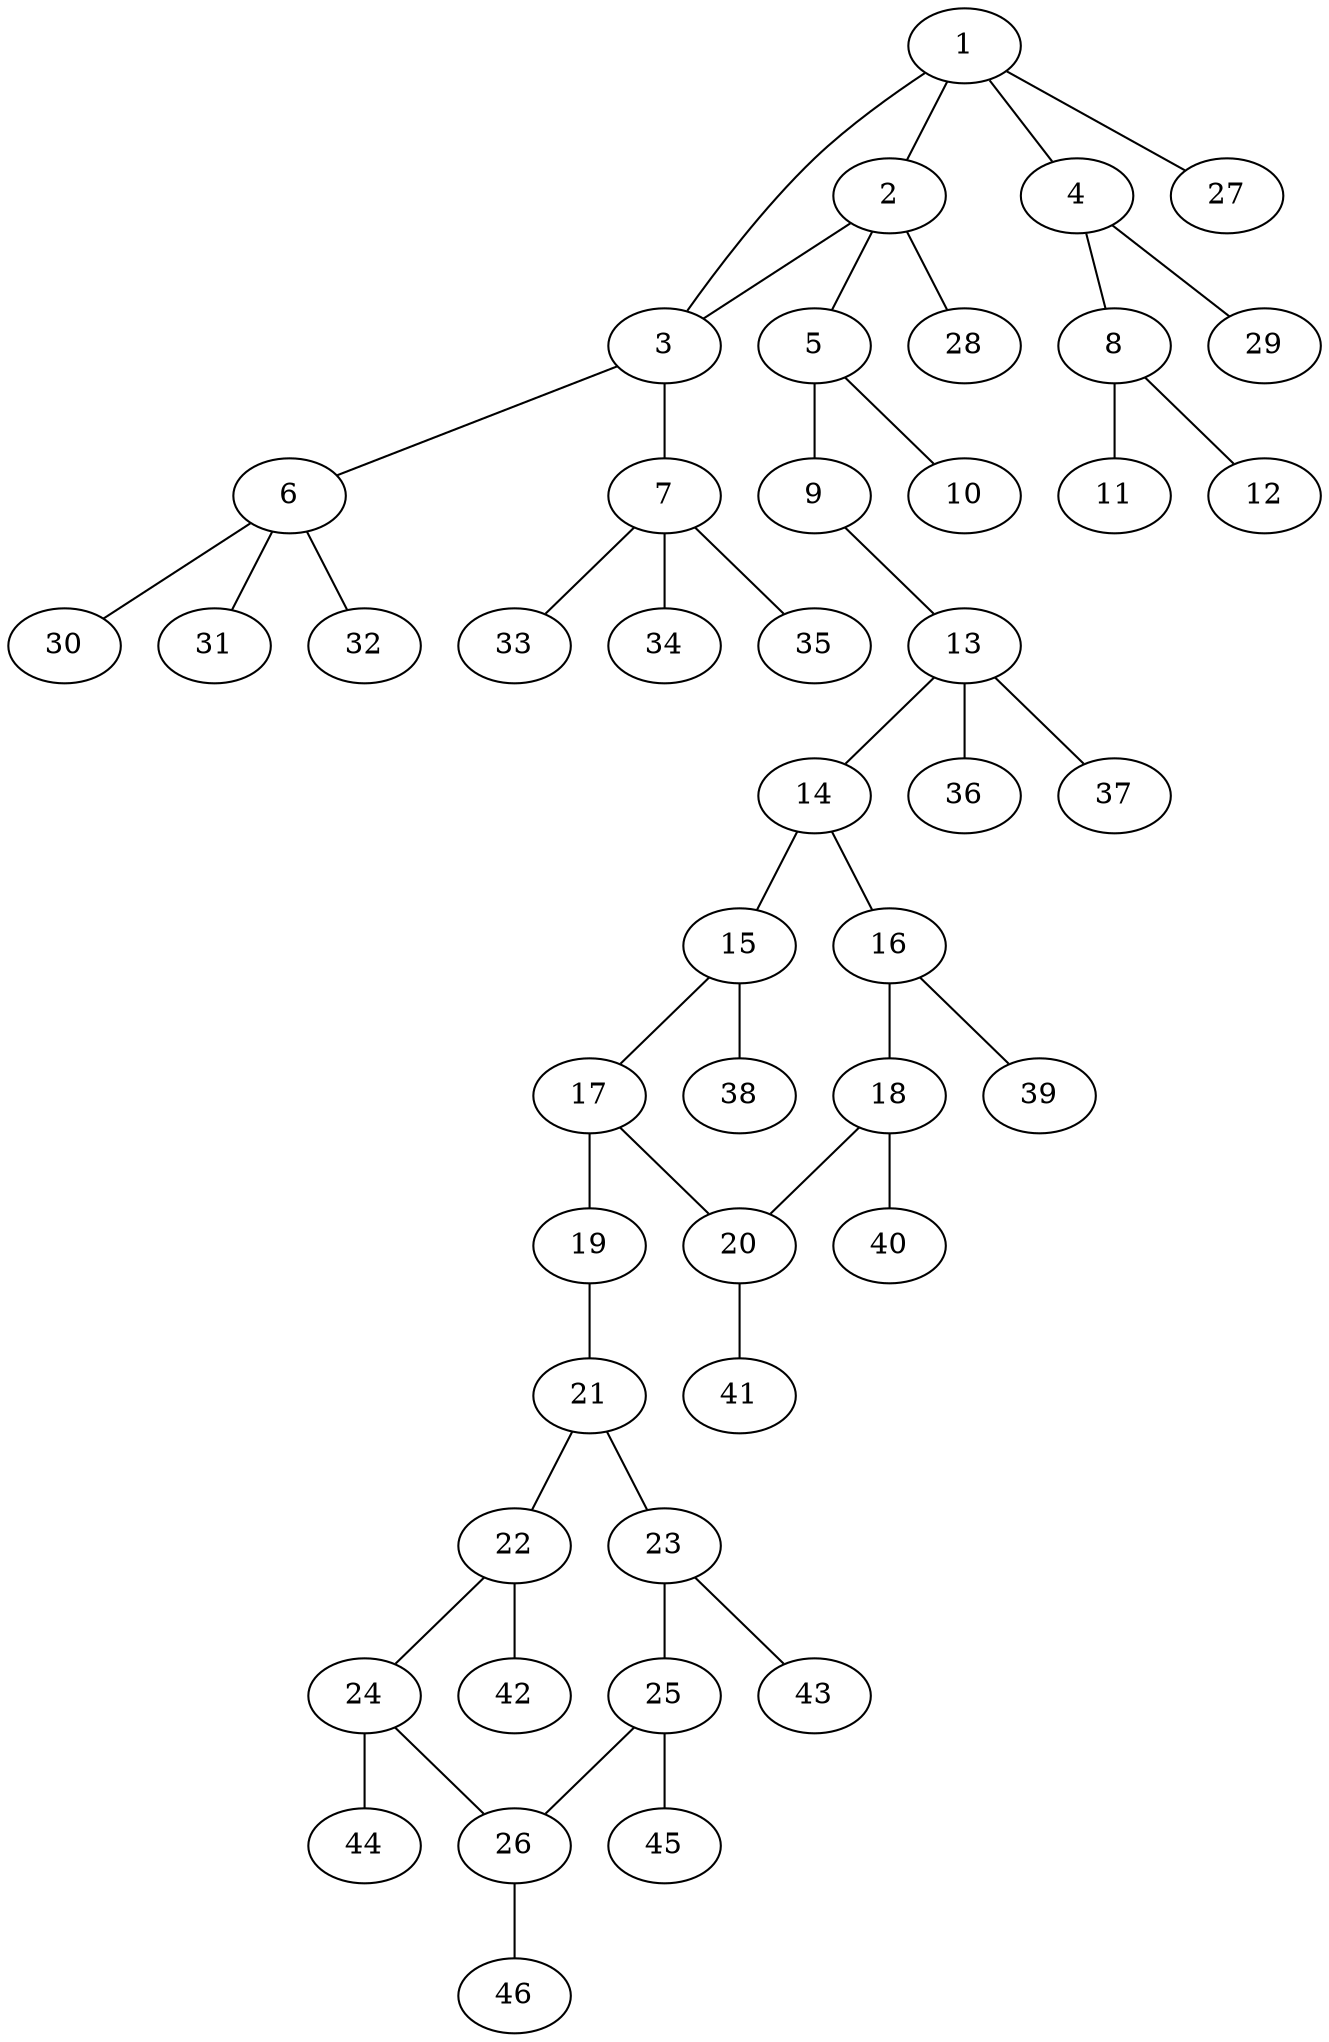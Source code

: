 graph molecule_3258 {
	1	 [chem=C];
	2	 [chem=C];
	1 -- 2	 [valence=1];
	3	 [chem=C];
	1 -- 3	 [valence=1];
	4	 [chem=C];
	1 -- 4	 [valence=1];
	27	 [chem=H];
	1 -- 27	 [valence=1];
	2 -- 3	 [valence=1];
	5	 [chem=C];
	2 -- 5	 [valence=1];
	28	 [chem=H];
	2 -- 28	 [valence=1];
	6	 [chem=C];
	3 -- 6	 [valence=1];
	7	 [chem=C];
	3 -- 7	 [valence=1];
	8	 [chem=C];
	4 -- 8	 [valence=2];
	29	 [chem=H];
	4 -- 29	 [valence=1];
	9	 [chem=O];
	5 -- 9	 [valence=1];
	10	 [chem=O];
	5 -- 10	 [valence=2];
	30	 [chem=H];
	6 -- 30	 [valence=1];
	31	 [chem=H];
	6 -- 31	 [valence=1];
	32	 [chem=H];
	6 -- 32	 [valence=1];
	33	 [chem=H];
	7 -- 33	 [valence=1];
	34	 [chem=H];
	7 -- 34	 [valence=1];
	35	 [chem=H];
	7 -- 35	 [valence=1];
	11	 [chem=Cl];
	8 -- 11	 [valence=1];
	12	 [chem=Cl];
	8 -- 12	 [valence=1];
	13	 [chem=C];
	9 -- 13	 [valence=1];
	14	 [chem=C];
	13 -- 14	 [valence=1];
	36	 [chem=H];
	13 -- 36	 [valence=1];
	37	 [chem=H];
	13 -- 37	 [valence=1];
	15	 [chem=C];
	14 -- 15	 [valence=2];
	16	 [chem=C];
	14 -- 16	 [valence=1];
	17	 [chem=C];
	15 -- 17	 [valence=1];
	38	 [chem=H];
	15 -- 38	 [valence=1];
	18	 [chem=C];
	16 -- 18	 [valence=2];
	39	 [chem=H];
	16 -- 39	 [valence=1];
	19	 [chem=O];
	17 -- 19	 [valence=1];
	20	 [chem=C];
	17 -- 20	 [valence=2];
	18 -- 20	 [valence=1];
	40	 [chem=H];
	18 -- 40	 [valence=1];
	21	 [chem=C];
	19 -- 21	 [valence=1];
	41	 [chem=H];
	20 -- 41	 [valence=1];
	22	 [chem=C];
	21 -- 22	 [valence=2];
	23	 [chem=C];
	21 -- 23	 [valence=1];
	24	 [chem=C];
	22 -- 24	 [valence=1];
	42	 [chem=H];
	22 -- 42	 [valence=1];
	25	 [chem=C];
	23 -- 25	 [valence=2];
	43	 [chem=H];
	23 -- 43	 [valence=1];
	26	 [chem=C];
	24 -- 26	 [valence=2];
	44	 [chem=H];
	24 -- 44	 [valence=1];
	25 -- 26	 [valence=1];
	45	 [chem=H];
	25 -- 45	 [valence=1];
	46	 [chem=H];
	26 -- 46	 [valence=1];
}
